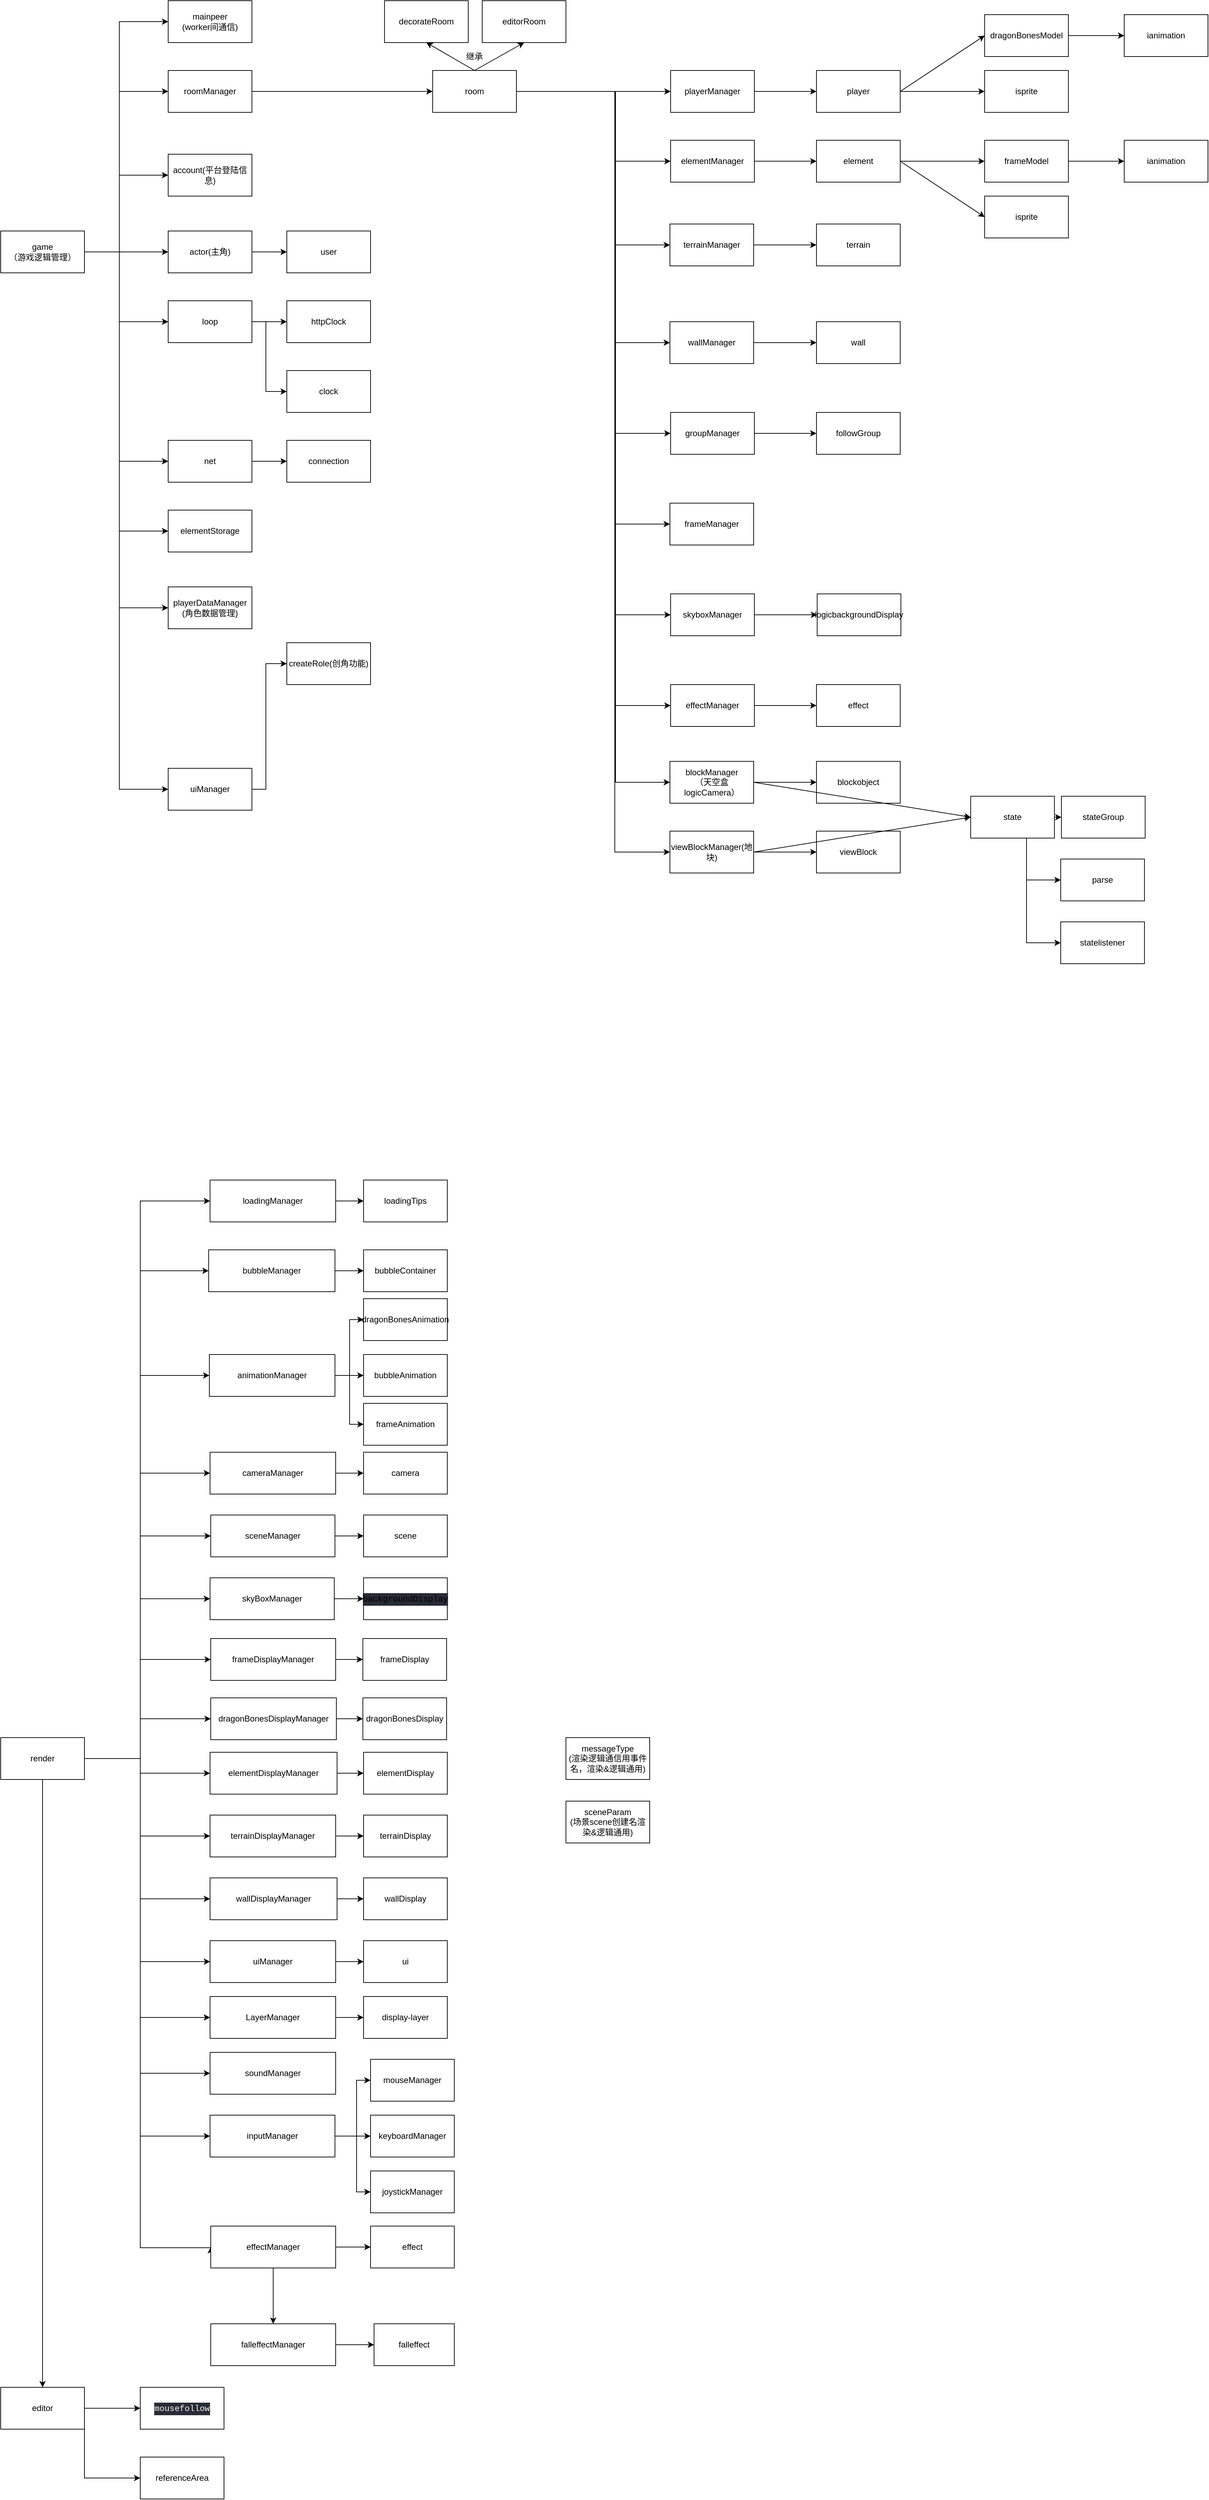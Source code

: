 <mxfile version="13.1.3">
    <diagram id="6hGFLwfOUW9BJ-s0fimq" name="Page-1">
        <mxGraphModel dx="966" dy="442" grid="1" gridSize="10" guides="1" tooltips="1" connect="1" arrows="1" fold="1" page="1" pageScale="1" pageWidth="3300" pageHeight="4681" math="0" shadow="0">
            <root>
                <mxCell id="0"/>
                <mxCell id="1" parent="0"/>
                <mxCell id="109" value="" style="edgeStyle=orthogonalEdgeStyle;rounded=0;orthogonalLoop=1;jettySize=auto;html=1;" parent="1" source="3" target="108" edge="1">
                    <mxGeometry relative="1" as="geometry">
                        <Array as="points">
                            <mxPoint x="240" y="2529"/>
                            <mxPoint x="240" y="2300"/>
                        </Array>
                    </mxGeometry>
                </mxCell>
                <mxCell id="117" value="" style="edgeStyle=orthogonalEdgeStyle;rounded=0;orthogonalLoop=1;jettySize=auto;html=1;" parent="1" source="3" target="116" edge="1">
                    <mxGeometry relative="1" as="geometry">
                        <Array as="points">
                            <mxPoint x="240" y="2529"/>
                            <mxPoint x="240" y="2210"/>
                        </Array>
                    </mxGeometry>
                </mxCell>
                <mxCell id="121" value="" style="edgeStyle=orthogonalEdgeStyle;rounded=0;orthogonalLoop=1;jettySize=auto;html=1;" parent="1" source="3" target="120" edge="1">
                    <mxGeometry relative="1" as="geometry">
                        <Array as="points">
                            <mxPoint x="240" y="2529"/>
                            <mxPoint x="240" y="2120"/>
                        </Array>
                    </mxGeometry>
                </mxCell>
                <mxCell id="125" value="" style="edgeStyle=orthogonalEdgeStyle;rounded=0;orthogonalLoop=1;jettySize=auto;html=1;" parent="1" source="3" target="124" edge="1">
                    <mxGeometry relative="1" as="geometry">
                        <Array as="points">
                            <mxPoint x="240" y="2529"/>
                            <mxPoint x="240" y="1980"/>
                        </Array>
                    </mxGeometry>
                </mxCell>
                <mxCell id="135" value="" style="edgeStyle=orthogonalEdgeStyle;rounded=0;orthogonalLoop=1;jettySize=auto;html=1;" parent="1" source="3" target="134" edge="1">
                    <mxGeometry relative="1" as="geometry">
                        <Array as="points">
                            <mxPoint x="240" y="2529"/>
                            <mxPoint x="240" y="1830"/>
                        </Array>
                    </mxGeometry>
                </mxCell>
                <mxCell id="141" value="" style="edgeStyle=orthogonalEdgeStyle;rounded=0;orthogonalLoop=1;jettySize=auto;html=1;" parent="1" source="3" target="140" edge="1">
                    <mxGeometry relative="1" as="geometry">
                        <Array as="points">
                            <mxPoint x="240" y="2529"/>
                            <mxPoint x="240" y="2550"/>
                        </Array>
                    </mxGeometry>
                </mxCell>
                <mxCell id="145" value="" style="edgeStyle=orthogonalEdgeStyle;rounded=0;orthogonalLoop=1;jettySize=auto;html=1;" parent="1" source="3" target="144" edge="1">
                    <mxGeometry relative="1" as="geometry">
                        <Array as="points">
                            <mxPoint x="240" y="2529"/>
                            <mxPoint x="240" y="2640"/>
                        </Array>
                    </mxGeometry>
                </mxCell>
                <mxCell id="149" value="" style="edgeStyle=orthogonalEdgeStyle;rounded=0;orthogonalLoop=1;jettySize=auto;html=1;entryX=0;entryY=0.5;entryDx=0;entryDy=0;" parent="1" source="3" target="77" edge="1">
                    <mxGeometry relative="1" as="geometry">
                        <mxPoint x="100" y="2419" as="targetPoint"/>
                        <Array as="points">
                            <mxPoint x="240" y="2529"/>
                            <mxPoint x="240" y="2387"/>
                        </Array>
                    </mxGeometry>
                </mxCell>
                <mxCell id="151" value="" style="edgeStyle=orthogonalEdgeStyle;rounded=0;orthogonalLoop=1;jettySize=auto;html=1;entryX=0;entryY=0.5;entryDx=0;entryDy=0;" parent="1" source="3" target="78" edge="1">
                    <mxGeometry relative="1" as="geometry">
                        <mxPoint x="100" y="2419" as="targetPoint"/>
                        <Array as="points">
                            <mxPoint x="240" y="2529"/>
                            <mxPoint x="240" y="2472"/>
                        </Array>
                    </mxGeometry>
                </mxCell>
                <mxCell id="153" value="" style="edgeStyle=orthogonalEdgeStyle;rounded=0;orthogonalLoop=1;jettySize=auto;html=1;entryX=0;entryY=0.5;entryDx=0;entryDy=0;" parent="1" source="3" target="79" edge="1">
                    <mxGeometry relative="1" as="geometry">
                        <mxPoint x="100" y="2639" as="targetPoint"/>
                        <Array as="points">
                            <mxPoint x="240" y="2529"/>
                            <mxPoint x="240" y="2820"/>
                        </Array>
                    </mxGeometry>
                </mxCell>
                <mxCell id="155" value="" style="edgeStyle=orthogonalEdgeStyle;rounded=0;orthogonalLoop=1;jettySize=auto;html=1;entryX=0;entryY=0.5;entryDx=0;entryDy=0;" parent="1" source="3" target="80" edge="1">
                    <mxGeometry relative="1" as="geometry">
                        <mxPoint x="100" y="2639" as="targetPoint"/>
                        <Array as="points">
                            <mxPoint x="240" y="2529"/>
                            <mxPoint x="240" y="2900"/>
                        </Array>
                    </mxGeometry>
                </mxCell>
                <mxCell id="157" value="" style="edgeStyle=orthogonalEdgeStyle;rounded=0;orthogonalLoop=1;jettySize=auto;html=1;entryX=0;entryY=0.5;entryDx=0;entryDy=0;" parent="1" source="3" target="104" edge="1">
                    <mxGeometry relative="1" as="geometry">
                        <mxPoint x="100" y="2639" as="targetPoint"/>
                        <Array as="points">
                            <mxPoint x="240" y="2529"/>
                            <mxPoint x="240" y="2980"/>
                        </Array>
                    </mxGeometry>
                </mxCell>
                <mxCell id="159" value="" style="edgeStyle=orthogonalEdgeStyle;rounded=0;orthogonalLoop=1;jettySize=auto;html=1;entryX=0;entryY=0.5;entryDx=0;entryDy=0;" parent="1" source="3" target="94" edge="1">
                    <mxGeometry relative="1" as="geometry">
                        <mxPoint x="290" y="3100" as="targetPoint"/>
                        <Array as="points">
                            <mxPoint x="240" y="2529"/>
                            <mxPoint x="240" y="3070"/>
                        </Array>
                    </mxGeometry>
                </mxCell>
                <mxCell id="161" value="" style="edgeStyle=orthogonalEdgeStyle;rounded=0;orthogonalLoop=1;jettySize=auto;html=1;entryX=0;entryY=0.5;entryDx=0;entryDy=0;" parent="1" source="3" target="102" edge="1">
                    <mxGeometry relative="1" as="geometry">
                        <mxPoint x="140" y="3040" as="targetPoint"/>
                        <Array as="points">
                            <mxPoint x="240" y="2529"/>
                            <mxPoint x="240" y="3230"/>
                        </Array>
                    </mxGeometry>
                </mxCell>
                <mxCell id="171" value="" style="edgeStyle=orthogonalEdgeStyle;rounded=0;orthogonalLoop=1;jettySize=auto;html=1;entryX=0;entryY=0.5;entryDx=0;entryDy=0;" parent="1" source="3" target="168" edge="1">
                    <mxGeometry relative="1" as="geometry">
                        <mxPoint x="100" y="2639" as="targetPoint"/>
                        <Array as="points">
                            <mxPoint x="240" y="2529"/>
                            <mxPoint x="240" y="2730"/>
                        </Array>
                    </mxGeometry>
                </mxCell>
                <mxCell id="173" value="" style="edgeStyle=orthogonalEdgeStyle;rounded=0;orthogonalLoop=1;jettySize=auto;html=1;" parent="1" source="3" target="172" edge="1">
                    <mxGeometry relative="1" as="geometry">
                        <Array as="points">
                            <mxPoint x="240" y="2529"/>
                            <mxPoint x="240" y="1730"/>
                        </Array>
                    </mxGeometry>
                </mxCell>
                <mxCell id="181" value="" style="edgeStyle=orthogonalEdgeStyle;rounded=0;orthogonalLoop=1;jettySize=auto;html=1;" parent="1" source="3" target="180" edge="1">
                    <mxGeometry relative="1" as="geometry"/>
                </mxCell>
                <mxCell id="3" value="render" style="rounded=0;whiteSpace=wrap;html=1;" parent="1" vertex="1">
                    <mxGeometry x="40" y="2499" width="120" height="60" as="geometry"/>
                </mxCell>
                <mxCell id="183" value="" style="edgeStyle=orthogonalEdgeStyle;rounded=0;orthogonalLoop=1;jettySize=auto;html=1;" parent="1" source="180" target="182" edge="1">
                    <mxGeometry relative="1" as="geometry"/>
                </mxCell>
                <mxCell id="185" value="" style="edgeStyle=orthogonalEdgeStyle;rounded=0;orthogonalLoop=1;jettySize=auto;html=1;" parent="1" source="180" target="184" edge="1">
                    <mxGeometry relative="1" as="geometry">
                        <Array as="points">
                            <mxPoint x="160" y="3560"/>
                        </Array>
                    </mxGeometry>
                </mxCell>
                <mxCell id="180" value="editor" style="rounded=0;whiteSpace=wrap;html=1;" parent="1" vertex="1">
                    <mxGeometry x="40" y="3430" width="120" height="60" as="geometry"/>
                </mxCell>
                <mxCell id="184" value="referenceArea" style="rounded=0;whiteSpace=wrap;html=1;" parent="1" vertex="1">
                    <mxGeometry x="240" y="3530" width="120" height="60" as="geometry"/>
                </mxCell>
                <mxCell id="182" value="&lt;div style=&quot;color: rgb(246 , 246 , 244) ; background-color: rgb(40 , 42 , 54) ; font-family: &amp;#34;menlo&amp;#34; , &amp;#34;monaco&amp;#34; , &amp;#34;courier new&amp;#34; , monospace ; line-height: 18px&quot;&gt;mousefollow&lt;/div&gt;" style="rounded=0;whiteSpace=wrap;html=1;" parent="1" vertex="1">
                    <mxGeometry x="240" y="3430" width="120" height="60" as="geometry"/>
                </mxCell>
                <mxCell id="175" value="" style="edgeStyle=orthogonalEdgeStyle;rounded=0;orthogonalLoop=1;jettySize=auto;html=1;" parent="1" source="172" target="174" edge="1">
                    <mxGeometry relative="1" as="geometry"/>
                </mxCell>
                <mxCell id="172" value="loadingManager" style="rounded=0;whiteSpace=wrap;html=1;" parent="1" vertex="1">
                    <mxGeometry x="340" y="1700" width="180" height="60" as="geometry"/>
                </mxCell>
                <mxCell id="174" value="loadingTips" style="rounded=0;whiteSpace=wrap;html=1;" parent="1" vertex="1">
                    <mxGeometry x="560" y="1700" width="120" height="60" as="geometry"/>
                </mxCell>
                <mxCell id="147" value="" style="edgeStyle=orthogonalEdgeStyle;rounded=0;orthogonalLoop=1;jettySize=auto;html=1;" parent="1" source="144" target="146" edge="1">
                    <mxGeometry relative="1" as="geometry"/>
                </mxCell>
                <mxCell id="144" value="terrainDisplayManager" style="rounded=0;whiteSpace=wrap;html=1;" parent="1" vertex="1">
                    <mxGeometry x="340" y="2610" width="180" height="60" as="geometry"/>
                </mxCell>
                <mxCell id="146" value="terrainDisplay" style="rounded=0;whiteSpace=wrap;html=1;" parent="1" vertex="1">
                    <mxGeometry x="560" y="2610" width="120" height="60" as="geometry"/>
                </mxCell>
                <mxCell id="143" value="" style="edgeStyle=orthogonalEdgeStyle;rounded=0;orthogonalLoop=1;jettySize=auto;html=1;" parent="1" source="140" target="142" edge="1">
                    <mxGeometry relative="1" as="geometry"/>
                </mxCell>
                <mxCell id="140" value="elementDisplayManager" style="rounded=0;whiteSpace=wrap;html=1;" parent="1" vertex="1">
                    <mxGeometry x="340" y="2520" width="182" height="60" as="geometry"/>
                </mxCell>
                <mxCell id="142" value="elementDisplay" style="rounded=0;whiteSpace=wrap;html=1;" parent="1" vertex="1">
                    <mxGeometry x="560" y="2520" width="120" height="60" as="geometry"/>
                </mxCell>
                <mxCell id="137" value="" style="edgeStyle=orthogonalEdgeStyle;rounded=0;orthogonalLoop=1;jettySize=auto;html=1;" parent="1" source="134" target="136" edge="1">
                    <mxGeometry relative="1" as="geometry"/>
                </mxCell>
                <mxCell id="134" value="bubbleManager" style="rounded=0;whiteSpace=wrap;html=1;" parent="1" vertex="1">
                    <mxGeometry x="338" y="1800" width="181" height="60" as="geometry"/>
                </mxCell>
                <mxCell id="136" value="bubbleContainer" style="rounded=0;whiteSpace=wrap;html=1;" parent="1" vertex="1">
                    <mxGeometry x="560" y="1800" width="120" height="60" as="geometry"/>
                </mxCell>
                <mxCell id="127" value="" style="edgeStyle=orthogonalEdgeStyle;rounded=0;orthogonalLoop=1;jettySize=auto;html=1;" parent="1" source="124" target="126" edge="1">
                    <mxGeometry relative="1" as="geometry">
                        <Array as="points">
                            <mxPoint x="540" y="1980"/>
                            <mxPoint x="540" y="1900"/>
                        </Array>
                    </mxGeometry>
                </mxCell>
                <mxCell id="131" value="" style="edgeStyle=orthogonalEdgeStyle;rounded=0;orthogonalLoop=1;jettySize=auto;html=1;" parent="1" source="124" target="130" edge="1">
                    <mxGeometry relative="1" as="geometry"/>
                </mxCell>
                <mxCell id="133" value="" style="edgeStyle=orthogonalEdgeStyle;rounded=0;orthogonalLoop=1;jettySize=auto;html=1;" parent="1" source="124" target="132" edge="1">
                    <mxGeometry relative="1" as="geometry">
                        <Array as="points">
                            <mxPoint x="540" y="1980"/>
                            <mxPoint x="540" y="2050"/>
                        </Array>
                    </mxGeometry>
                </mxCell>
                <mxCell id="124" value="animationManager" style="rounded=0;whiteSpace=wrap;html=1;" parent="1" vertex="1">
                    <mxGeometry x="339" y="1950" width="180" height="60" as="geometry"/>
                </mxCell>
                <mxCell id="132" value="frameAnimation" style="rounded=0;whiteSpace=wrap;html=1;" parent="1" vertex="1">
                    <mxGeometry x="560" y="2020" width="120" height="60" as="geometry"/>
                </mxCell>
                <mxCell id="130" value="bubbleAnimation" style="rounded=0;whiteSpace=wrap;html=1;" parent="1" vertex="1">
                    <mxGeometry x="560" y="1950" width="120" height="60" as="geometry"/>
                </mxCell>
                <mxCell id="126" value="dragonBonesAnimation" style="rounded=0;whiteSpace=wrap;html=1;" parent="1" vertex="1">
                    <mxGeometry x="560" y="1870" width="120" height="60" as="geometry"/>
                </mxCell>
                <mxCell id="123" value="" style="edgeStyle=orthogonalEdgeStyle;rounded=0;orthogonalLoop=1;jettySize=auto;html=1;" parent="1" source="120" target="122" edge="1">
                    <mxGeometry relative="1" as="geometry"/>
                </mxCell>
                <mxCell id="120" value="cameraManager" style="rounded=0;whiteSpace=wrap;html=1;" parent="1" vertex="1">
                    <mxGeometry x="340" y="2090" width="180" height="60" as="geometry"/>
                </mxCell>
                <mxCell id="122" value="camera" style="rounded=0;whiteSpace=wrap;html=1;" parent="1" vertex="1">
                    <mxGeometry x="560" y="2090" width="120" height="60" as="geometry"/>
                </mxCell>
                <mxCell id="119" value="" style="edgeStyle=orthogonalEdgeStyle;rounded=0;orthogonalLoop=1;jettySize=auto;html=1;" parent="1" source="116" target="118" edge="1">
                    <mxGeometry relative="1" as="geometry"/>
                </mxCell>
                <mxCell id="116" value="sceneManager" style="rounded=0;whiteSpace=wrap;html=1;" parent="1" vertex="1">
                    <mxGeometry x="341" y="2180" width="178" height="60" as="geometry"/>
                </mxCell>
                <mxCell id="118" value="scene" style="rounded=0;whiteSpace=wrap;html=1;" parent="1" vertex="1">
                    <mxGeometry x="560" y="2180" width="120" height="60" as="geometry"/>
                </mxCell>
                <mxCell id="111" value="" style="edgeStyle=orthogonalEdgeStyle;rounded=0;orthogonalLoop=1;jettySize=auto;html=1;" parent="1" source="108" target="110" edge="1">
                    <mxGeometry relative="1" as="geometry"/>
                </mxCell>
                <mxCell id="108" value="skyBoxManager" style="rounded=0;whiteSpace=wrap;html=1;" parent="1" vertex="1">
                    <mxGeometry x="340" y="2270" width="178" height="60" as="geometry"/>
                </mxCell>
                <mxCell id="110" value="&lt;div style=&quot;background-color: rgb(40 , 42 , 54) ; font-family: &amp;#34;menlo&amp;#34; , &amp;#34;monaco&amp;#34; , &amp;#34;courier new&amp;#34; , monospace ; line-height: 18px&quot;&gt;backgroundDisplay&lt;/div&gt;" style="rounded=0;whiteSpace=wrap;html=1;" parent="1" vertex="1">
                    <mxGeometry x="560" y="2270" width="120" height="60" as="geometry"/>
                </mxCell>
                <mxCell id="104" value="soundManager" style="rounded=0;whiteSpace=wrap;html=1;" parent="1" vertex="1">
                    <mxGeometry x="340" y="2950" width="180" height="60" as="geometry"/>
                </mxCell>
                <mxCell id="107" value="" style="edgeStyle=orthogonalEdgeStyle;rounded=0;orthogonalLoop=1;jettySize=auto;html=1;" parent="1" source="102" target="106" edge="1">
                    <mxGeometry relative="1" as="geometry"/>
                </mxCell>
                <mxCell id="177" value="" style="edgeStyle=orthogonalEdgeStyle;rounded=0;orthogonalLoop=1;jettySize=auto;html=1;" parent="1" source="102" target="176" edge="1">
                    <mxGeometry relative="1" as="geometry"/>
                </mxCell>
                <mxCell id="102" value="effectManager" style="rounded=0;whiteSpace=wrap;html=1;" parent="1" vertex="1">
                    <mxGeometry x="341" y="3199" width="179" height="60" as="geometry"/>
                </mxCell>
                <mxCell id="179" value="" style="edgeStyle=orthogonalEdgeStyle;rounded=0;orthogonalLoop=1;jettySize=auto;html=1;" parent="1" source="176" target="178" edge="1">
                    <mxGeometry relative="1" as="geometry"/>
                </mxCell>
                <mxCell id="176" value="falleffectManager" style="rounded=0;whiteSpace=wrap;html=1;" parent="1" vertex="1">
                    <mxGeometry x="341" y="3339" width="179" height="60" as="geometry"/>
                </mxCell>
                <mxCell id="178" value="falleffect" style="rounded=0;whiteSpace=wrap;html=1;" parent="1" vertex="1">
                    <mxGeometry x="575" y="3339" width="115" height="60" as="geometry"/>
                </mxCell>
                <mxCell id="106" value="effect" style="rounded=0;whiteSpace=wrap;html=1;" parent="1" vertex="1">
                    <mxGeometry x="570" y="3199" width="120" height="60" as="geometry"/>
                </mxCell>
                <mxCell id="97" value="" style="edgeStyle=orthogonalEdgeStyle;rounded=0;orthogonalLoop=1;jettySize=auto;html=1;" parent="1" source="94" target="96" edge="1">
                    <mxGeometry relative="1" as="geometry"/>
                </mxCell>
                <mxCell id="99" value="" style="edgeStyle=orthogonalEdgeStyle;rounded=0;orthogonalLoop=1;jettySize=auto;html=1;" parent="1" source="94" target="98" edge="1">
                    <mxGeometry relative="1" as="geometry">
                        <Array as="points">
                            <mxPoint x="550" y="3070"/>
                            <mxPoint x="550" y="3150"/>
                        </Array>
                    </mxGeometry>
                </mxCell>
                <mxCell id="101" value="" style="edgeStyle=orthogonalEdgeStyle;rounded=0;orthogonalLoop=1;jettySize=auto;html=1;" parent="1" source="94" target="100" edge="1">
                    <mxGeometry relative="1" as="geometry">
                        <Array as="points">
                            <mxPoint x="550" y="3070"/>
                            <mxPoint x="550" y="2990"/>
                        </Array>
                    </mxGeometry>
                </mxCell>
                <mxCell id="94" value="inputManager" style="rounded=0;whiteSpace=wrap;html=1;" parent="1" vertex="1">
                    <mxGeometry x="340" y="3040" width="179" height="60" as="geometry"/>
                </mxCell>
                <mxCell id="100" value="mouseManager" style="rounded=0;whiteSpace=wrap;html=1;" parent="1" vertex="1">
                    <mxGeometry x="570" y="2960" width="120" height="60" as="geometry"/>
                </mxCell>
                <mxCell id="98" value="joystickManager" style="rounded=0;whiteSpace=wrap;html=1;" parent="1" vertex="1">
                    <mxGeometry x="570" y="3120" width="120" height="60" as="geometry"/>
                </mxCell>
                <mxCell id="96" value="keyboardManager" style="rounded=0;whiteSpace=wrap;html=1;" parent="1" vertex="1">
                    <mxGeometry x="570" y="3040" width="120" height="60" as="geometry"/>
                </mxCell>
                <mxCell id="112" value="" style="edgeStyle=orthogonalEdgeStyle;rounded=0;orthogonalLoop=1;jettySize=auto;html=1;" parent="1" source="77" target="81" edge="1">
                    <mxGeometry relative="1" as="geometry"/>
                </mxCell>
                <mxCell id="77" value="&lt;span&gt;frameDisplayManager&lt;/span&gt;" style="rounded=0;whiteSpace=wrap;html=1;" parent="1" vertex="1">
                    <mxGeometry x="341" y="2357" width="179" height="60" as="geometry"/>
                </mxCell>
                <mxCell id="113" value="" style="edgeStyle=orthogonalEdgeStyle;rounded=0;orthogonalLoop=1;jettySize=auto;html=1;" parent="1" source="78" target="82" edge="1">
                    <mxGeometry relative="1" as="geometry"/>
                </mxCell>
                <mxCell id="78" value="&lt;span&gt;dragonBonesDisplayManager&lt;/span&gt;" style="rounded=0;whiteSpace=wrap;html=1;" parent="1" vertex="1">
                    <mxGeometry x="341" y="2442" width="180" height="60" as="geometry"/>
                </mxCell>
                <mxCell id="114" value="" style="edgeStyle=orthogonalEdgeStyle;rounded=0;orthogonalLoop=1;jettySize=auto;html=1;" parent="1" source="79" target="84" edge="1">
                    <mxGeometry relative="1" as="geometry"/>
                </mxCell>
                <mxCell id="79" value="uiManager" style="rounded=0;whiteSpace=wrap;html=1;" parent="1" vertex="1">
                    <mxGeometry x="340" y="2790" width="180" height="60" as="geometry"/>
                </mxCell>
                <mxCell id="115" value="" style="edgeStyle=orthogonalEdgeStyle;rounded=0;orthogonalLoop=1;jettySize=auto;html=1;" parent="1" source="80" target="86" edge="1">
                    <mxGeometry relative="1" as="geometry"/>
                </mxCell>
                <mxCell id="80" value="&lt;span&gt;LayerManager&lt;/span&gt;" style="rounded=0;whiteSpace=wrap;html=1;" parent="1" vertex="1">
                    <mxGeometry x="340" y="2870" width="180" height="60" as="geometry"/>
                </mxCell>
                <mxCell id="81" value="frameDisplay" style="rounded=0;whiteSpace=wrap;html=1;" parent="1" vertex="1">
                    <mxGeometry x="559" y="2357" width="120" height="60" as="geometry"/>
                </mxCell>
                <mxCell id="82" value="dragonBonesDisplay" style="rounded=0;whiteSpace=wrap;html=1;" parent="1" vertex="1">
                    <mxGeometry x="559" y="2442" width="120" height="60" as="geometry"/>
                </mxCell>
                <mxCell id="84" value="ui" style="rounded=0;whiteSpace=wrap;html=1;" parent="1" vertex="1">
                    <mxGeometry x="560" y="2790" width="120" height="60" as="geometry"/>
                </mxCell>
                <mxCell id="86" value="display-layer" style="rounded=0;whiteSpace=wrap;html=1;" parent="1" vertex="1">
                    <mxGeometry x="560" y="2870" width="120" height="60" as="geometry"/>
                </mxCell>
                <mxCell id="91" value="" style="edgeStyle=orthogonalEdgeStyle;rounded=0;orthogonalLoop=1;jettySize=auto;html=1;" parent="1" source="89" target="90" edge="1">
                    <mxGeometry relative="1" as="geometry">
                        <Array as="points">
                            <mxPoint x="210" y="370"/>
                            <mxPoint x="210" y="40"/>
                        </Array>
                    </mxGeometry>
                </mxCell>
                <mxCell id="322" value="" style="edgeStyle=orthogonalEdgeStyle;rounded=0;orthogonalLoop=1;jettySize=auto;html=1;entryX=0;entryY=0.5;entryDx=0;entryDy=0;" edge="1" parent="1" source="89" target="220">
                    <mxGeometry relative="1" as="geometry">
                        <mxPoint x="240" y="370" as="targetPoint"/>
                        <Array as="points">
                            <mxPoint x="210" y="370"/>
                            <mxPoint x="210" y="260"/>
                        </Array>
                    </mxGeometry>
                </mxCell>
                <mxCell id="324" value="" style="edgeStyle=orthogonalEdgeStyle;rounded=0;orthogonalLoop=1;jettySize=auto;html=1;entryX=0;entryY=0.5;entryDx=0;entryDy=0;" edge="1" parent="1" source="89" target="224">
                    <mxGeometry relative="1" as="geometry">
                        <mxPoint x="240" y="370" as="targetPoint"/>
                    </mxGeometry>
                </mxCell>
                <mxCell id="326" value="" style="edgeStyle=orthogonalEdgeStyle;rounded=0;orthogonalLoop=1;jettySize=auto;html=1;entryX=0;entryY=0.5;entryDx=0;entryDy=0;" edge="1" parent="1" source="89" target="232">
                    <mxGeometry relative="1" as="geometry">
                        <mxPoint x="100" y="480" as="targetPoint"/>
                        <Array as="points">
                            <mxPoint x="210" y="370"/>
                            <mxPoint x="210" y="470"/>
                        </Array>
                    </mxGeometry>
                </mxCell>
                <mxCell id="330" value="" style="edgeStyle=orthogonalEdgeStyle;rounded=0;orthogonalLoop=1;jettySize=auto;html=1;entryX=0;entryY=0.5;entryDx=0;entryDy=0;" edge="1" parent="1" source="89" target="234">
                    <mxGeometry relative="1" as="geometry">
                        <mxPoint x="100" y="480" as="targetPoint"/>
                        <Array as="points">
                            <mxPoint x="210" y="370"/>
                            <mxPoint x="210" y="670"/>
                        </Array>
                    </mxGeometry>
                </mxCell>
                <mxCell id="332" value="" style="edgeStyle=orthogonalEdgeStyle;rounded=0;orthogonalLoop=1;jettySize=auto;html=1;entryX=0;entryY=0.5;entryDx=0;entryDy=0;" edge="1" parent="1" source="89" target="285">
                    <mxGeometry relative="1" as="geometry">
                        <mxPoint x="100" y="480" as="targetPoint"/>
                        <Array as="points">
                            <mxPoint x="210" y="370"/>
                            <mxPoint x="210" y="770"/>
                        </Array>
                    </mxGeometry>
                </mxCell>
                <mxCell id="334" value="" style="edgeStyle=orthogonalEdgeStyle;rounded=0;orthogonalLoop=1;jettySize=auto;html=1;entryX=0;entryY=0.5;entryDx=0;entryDy=0;" edge="1" parent="1" source="89" target="317">
                    <mxGeometry relative="1" as="geometry">
                        <mxPoint x="130" y="760" as="targetPoint"/>
                        <Array as="points">
                            <mxPoint x="210" y="370"/>
                            <mxPoint x="210" y="880"/>
                        </Array>
                    </mxGeometry>
                </mxCell>
                <mxCell id="336" value="" style="edgeStyle=orthogonalEdgeStyle;rounded=0;orthogonalLoop=1;jettySize=auto;html=1;entryX=0;entryY=0.5;entryDx=0;entryDy=0;" edge="1" parent="1" source="89" target="313">
                    <mxGeometry relative="1" as="geometry">
                        <mxPoint x="130" y="750" as="targetPoint"/>
                        <Array as="points">
                            <mxPoint x="210" y="370"/>
                            <mxPoint x="210" y="1140"/>
                        </Array>
                    </mxGeometry>
                </mxCell>
                <mxCell id="338" value="" style="edgeStyle=orthogonalEdgeStyle;rounded=0;orthogonalLoop=1;jettySize=auto;html=1;entryX=0;entryY=0.5;entryDx=0;entryDy=0;" edge="1" parent="1" source="89" target="92">
                    <mxGeometry relative="1" as="geometry">
                        <mxPoint x="100" y="480" as="targetPoint"/>
                        <Array as="points">
                            <mxPoint x="210" y="370"/>
                            <mxPoint x="210" y="140"/>
                        </Array>
                    </mxGeometry>
                </mxCell>
                <mxCell id="89" value="game&lt;br&gt;（游戏逻辑管理）" style="rounded=0;whiteSpace=wrap;html=1;" parent="1" vertex="1">
                    <mxGeometry x="40" y="340" width="120" height="60" as="geometry"/>
                </mxCell>
                <mxCell id="90" value="mainpeer&lt;br&gt;(worker间通信)" style="rounded=0;whiteSpace=wrap;html=1;" parent="1" vertex="1">
                    <mxGeometry x="280" y="10" width="120" height="60" as="geometry"/>
                </mxCell>
                <mxCell id="317" value="playerDataManager&lt;br&gt;(角色数据管理)" style="rounded=0;whiteSpace=wrap;html=1;" parent="1" vertex="1">
                    <mxGeometry x="280" y="850" width="120" height="60" as="geometry"/>
                </mxCell>
                <mxCell id="316" value="" style="edgeStyle=orthogonalEdgeStyle;rounded=0;orthogonalLoop=1;jettySize=auto;html=1;" parent="1" source="313" target="315" edge="1">
                    <mxGeometry relative="1" as="geometry">
                        <Array as="points">
                            <mxPoint x="420" y="1140"/>
                            <mxPoint x="420" y="960"/>
                        </Array>
                    </mxGeometry>
                </mxCell>
                <mxCell id="313" value="uiManager&lt;br&gt;" style="rounded=0;whiteSpace=wrap;html=1;" parent="1" vertex="1">
                    <mxGeometry x="280" y="1110" width="120" height="60" as="geometry"/>
                </mxCell>
                <mxCell id="285" value="elementStorage" style="rounded=0;whiteSpace=wrap;html=1;" parent="1" vertex="1">
                    <mxGeometry x="280" y="740" width="120" height="60" as="geometry"/>
                </mxCell>
                <mxCell id="237" value="" style="edgeStyle=orthogonalEdgeStyle;rounded=0;orthogonalLoop=1;jettySize=auto;html=1;" parent="1" source="234" target="236" edge="1">
                    <mxGeometry relative="1" as="geometry"/>
                </mxCell>
                <mxCell id="234" value="net" style="rounded=0;whiteSpace=wrap;html=1;" parent="1" vertex="1">
                    <mxGeometry x="280" y="640" width="120" height="60" as="geometry"/>
                </mxCell>
                <mxCell id="236" value="connection" style="rounded=0;whiteSpace=wrap;html=1;" parent="1" vertex="1">
                    <mxGeometry x="450" y="640" width="120" height="60" as="geometry"/>
                </mxCell>
                <mxCell id="340" value="" style="edgeStyle=orthogonalEdgeStyle;rounded=0;orthogonalLoop=1;jettySize=auto;html=1;" edge="1" parent="1" source="232" target="339">
                    <mxGeometry relative="1" as="geometry"/>
                </mxCell>
                <mxCell id="342" value="" style="edgeStyle=orthogonalEdgeStyle;rounded=0;orthogonalLoop=1;jettySize=auto;html=1;entryX=0;entryY=0.5;entryDx=0;entryDy=0;" edge="1" parent="1" source="232" target="228">
                    <mxGeometry relative="1" as="geometry">
                        <mxPoint x="340" y="580" as="targetPoint"/>
                        <Array as="points">
                            <mxPoint x="420" y="470"/>
                            <mxPoint x="420" y="570"/>
                        </Array>
                    </mxGeometry>
                </mxCell>
                <mxCell id="232" value="loop" style="rounded=0;whiteSpace=wrap;html=1;" parent="1" vertex="1">
                    <mxGeometry x="280" y="440" width="120" height="60" as="geometry"/>
                </mxCell>
                <mxCell id="339" value="httpClock" style="rounded=0;whiteSpace=wrap;html=1;" vertex="1" parent="1">
                    <mxGeometry x="450" y="440" width="120" height="60" as="geometry"/>
                </mxCell>
                <mxCell id="228" value="clock" style="rounded=0;whiteSpace=wrap;html=1;" parent="1" vertex="1">
                    <mxGeometry x="450" y="540" width="120" height="60" as="geometry"/>
                </mxCell>
                <mxCell id="227" value="" style="edgeStyle=orthogonalEdgeStyle;rounded=0;orthogonalLoop=1;jettySize=auto;html=1;" parent="1" source="224" target="226" edge="1">
                    <mxGeometry relative="1" as="geometry"/>
                </mxCell>
                <mxCell id="224" value="actor(主角)" style="rounded=0;whiteSpace=wrap;html=1;" parent="1" vertex="1">
                    <mxGeometry x="280" y="340" width="120" height="60" as="geometry"/>
                </mxCell>
                <mxCell id="226" value="user" style="rounded=0;whiteSpace=wrap;html=1;" parent="1" vertex="1">
                    <mxGeometry x="450" y="340" width="120" height="60" as="geometry"/>
                </mxCell>
                <mxCell id="220" value="account(平台登陆信息)" style="rounded=0;whiteSpace=wrap;html=1;" parent="1" vertex="1">
                    <mxGeometry x="280" y="230" width="120" height="60" as="geometry"/>
                </mxCell>
                <mxCell id="276" value="" style="edgeStyle=orthogonalEdgeStyle;rounded=0;orthogonalLoop=1;jettySize=auto;html=1;" parent="1" source="248" target="275" edge="1">
                    <mxGeometry relative="1" as="geometry"/>
                </mxCell>
                <mxCell id="248" value="effectManager" style="rounded=0;whiteSpace=wrap;html=1;" parent="1" vertex="1">
                    <mxGeometry x="1000" y="990" width="120" height="60" as="geometry"/>
                </mxCell>
                <mxCell id="275" value="effect" style="rounded=0;whiteSpace=wrap;html=1;" parent="1" vertex="1">
                    <mxGeometry x="1209" y="990" width="120" height="60" as="geometry"/>
                </mxCell>
                <mxCell id="274" value="" style="edgeStyle=orthogonalEdgeStyle;rounded=0;orthogonalLoop=1;jettySize=auto;html=1;" parent="1" source="246" target="273" edge="1">
                    <mxGeometry relative="1" as="geometry"/>
                </mxCell>
                <mxCell id="246" value="skyboxManager" style="rounded=0;whiteSpace=wrap;html=1;" parent="1" vertex="1">
                    <mxGeometry x="1000" y="860" width="120" height="60" as="geometry"/>
                </mxCell>
                <mxCell id="273" value="logicbackgroundDisplay" style="rounded=0;whiteSpace=wrap;html=1;" parent="1" vertex="1">
                    <mxGeometry x="1210" y="860" width="120" height="60" as="geometry"/>
                </mxCell>
                <mxCell id="244" value="frameManager" style="rounded=0;whiteSpace=wrap;html=1;" parent="1" vertex="1">
                    <mxGeometry x="999" y="730" width="120" height="60" as="geometry"/>
                </mxCell>
                <mxCell id="278" value="" style="edgeStyle=orthogonalEdgeStyle;rounded=0;orthogonalLoop=1;jettySize=auto;html=1;" parent="1" source="242" target="277" edge="1">
                    <mxGeometry relative="1" as="geometry"/>
                </mxCell>
                <mxCell id="242" value="groupManager" style="rounded=0;whiteSpace=wrap;html=1;" parent="1" vertex="1">
                    <mxGeometry x="1000" y="600" width="120" height="60" as="geometry"/>
                </mxCell>
                <mxCell id="277" value="followGroup" style="rounded=0;whiteSpace=wrap;html=1;" parent="1" vertex="1">
                    <mxGeometry x="1209" y="600" width="120" height="60" as="geometry"/>
                </mxCell>
                <mxCell id="253" value="" style="edgeStyle=orthogonalEdgeStyle;rounded=0;orthogonalLoop=1;jettySize=auto;html=1;" parent="1" source="240" target="252" edge="1">
                    <mxGeometry relative="1" as="geometry"/>
                </mxCell>
                <mxCell id="240" value="wallManager" style="rounded=0;whiteSpace=wrap;html=1;" parent="1" vertex="1">
                    <mxGeometry x="999" y="470" width="120" height="60" as="geometry"/>
                </mxCell>
                <mxCell id="252" value="wall" style="rounded=0;whiteSpace=wrap;html=1;" parent="1" vertex="1">
                    <mxGeometry x="1209" y="470" width="120" height="60" as="geometry"/>
                </mxCell>
                <mxCell id="251" value="" style="edgeStyle=orthogonalEdgeStyle;rounded=0;orthogonalLoop=1;jettySize=auto;html=1;" parent="1" source="238" target="250" edge="1">
                    <mxGeometry relative="1" as="geometry"/>
                </mxCell>
                <mxCell id="238" value="terrainManager" style="rounded=0;whiteSpace=wrap;html=1;" parent="1" vertex="1">
                    <mxGeometry x="999" y="330" width="120" height="60" as="geometry"/>
                </mxCell>
                <mxCell id="250" value="terrain" style="rounded=0;whiteSpace=wrap;html=1;" parent="1" vertex="1">
                    <mxGeometry x="1209" y="330" width="120" height="60" as="geometry"/>
                </mxCell>
                <mxCell id="219" value="" style="edgeStyle=orthogonalEdgeStyle;rounded=0;orthogonalLoop=1;jettySize=auto;html=1;" parent="1" source="216" target="218" edge="1">
                    <mxGeometry relative="1" as="geometry"/>
                </mxCell>
                <mxCell id="216" value="blockManager&lt;br&gt;（天空盒logicCamera）" style="rounded=0;whiteSpace=wrap;html=1;" parent="1" vertex="1">
                    <mxGeometry x="999" y="1100" width="120" height="60" as="geometry"/>
                </mxCell>
                <mxCell id="290" value="" style="edgeStyle=orthogonalEdgeStyle;rounded=0;orthogonalLoop=1;jettySize=auto;html=1;" parent="1" source="287" target="289" edge="1">
                    <mxGeometry relative="1" as="geometry"/>
                </mxCell>
                <mxCell id="287" value="viewBlockManager(地块)" style="rounded=0;whiteSpace=wrap;html=1;" parent="1" vertex="1">
                    <mxGeometry x="999" y="1200" width="120" height="60" as="geometry"/>
                </mxCell>
                <mxCell id="289" value="viewBlock" style="rounded=0;whiteSpace=wrap;html=1;" parent="1" vertex="1">
                    <mxGeometry x="1209" y="1200" width="120" height="60" as="geometry"/>
                </mxCell>
                <mxCell id="218" value="blockobject" style="rounded=0;whiteSpace=wrap;html=1;" parent="1" vertex="1">
                    <mxGeometry x="1209" y="1100" width="120" height="60" as="geometry"/>
                </mxCell>
                <mxCell id="198" value="" style="edgeStyle=orthogonalEdgeStyle;rounded=0;orthogonalLoop=1;jettySize=auto;html=1;" parent="1" source="195" target="197" edge="1">
                    <mxGeometry relative="1" as="geometry"/>
                </mxCell>
                <mxCell id="195" value="playerManager" style="rounded=0;whiteSpace=wrap;html=1;" parent="1" vertex="1">
                    <mxGeometry x="1000" y="110" width="120" height="60" as="geometry"/>
                </mxCell>
                <mxCell id="204" value="" style="edgeStyle=orthogonalEdgeStyle;rounded=0;orthogonalLoop=1;jettySize=auto;html=1;" parent="1" source="199" target="203" edge="1">
                    <mxGeometry relative="1" as="geometry"/>
                </mxCell>
                <mxCell id="199" value="elementManager" style="rounded=0;whiteSpace=wrap;html=1;" parent="1" vertex="1">
                    <mxGeometry x="1000" y="210" width="120" height="60" as="geometry"/>
                </mxCell>
                <mxCell id="208" value="" style="edgeStyle=orthogonalEdgeStyle;rounded=0;orthogonalLoop=1;jettySize=auto;html=1;" parent="1" source="203" target="207" edge="1">
                    <mxGeometry relative="1" as="geometry"/>
                </mxCell>
                <mxCell id="203" value="element" style="rounded=0;whiteSpace=wrap;html=1;" parent="1" vertex="1">
                    <mxGeometry x="1209" y="210" width="120" height="60" as="geometry"/>
                </mxCell>
                <mxCell id="281" value="" style="edgeStyle=orthogonalEdgeStyle;rounded=0;orthogonalLoop=1;jettySize=auto;html=1;" parent="1" source="207" target="280" edge="1">
                    <mxGeometry relative="1" as="geometry"/>
                </mxCell>
                <mxCell id="207" value="frameModel" style="rounded=0;whiteSpace=wrap;html=1;" parent="1" vertex="1">
                    <mxGeometry x="1450" y="210" width="120" height="60" as="geometry"/>
                </mxCell>
                <mxCell id="280" value="ianimation" style="rounded=0;whiteSpace=wrap;html=1;" parent="1" vertex="1">
                    <mxGeometry x="1650" y="210" width="120" height="60" as="geometry"/>
                </mxCell>
                <mxCell id="212" value="" style="edgeStyle=orthogonalEdgeStyle;rounded=0;orthogonalLoop=1;jettySize=auto;html=1;" parent="1" source="197" target="211" edge="1">
                    <mxGeometry relative="1" as="geometry"/>
                </mxCell>
                <mxCell id="197" value="player" style="rounded=0;whiteSpace=wrap;html=1;" parent="1" vertex="1">
                    <mxGeometry x="1209" y="110" width="120" height="60" as="geometry"/>
                </mxCell>
                <mxCell id="211" value="isprite" style="rounded=0;whiteSpace=wrap;html=1;" parent="1" vertex="1">
                    <mxGeometry x="1450" y="110" width="120" height="60" as="geometry"/>
                </mxCell>
                <mxCell id="283" value="" style="edgeStyle=orthogonalEdgeStyle;rounded=0;orthogonalLoop=1;jettySize=auto;html=1;" parent="1" source="205" target="282" edge="1">
                    <mxGeometry relative="1" as="geometry"/>
                </mxCell>
                <mxCell id="205" value="dragonBonesModel" style="rounded=0;whiteSpace=wrap;html=1;" parent="1" vertex="1">
                    <mxGeometry x="1450" y="30" width="120" height="60" as="geometry"/>
                </mxCell>
                <mxCell id="282" value="ianimation" style="rounded=0;whiteSpace=wrap;html=1;" parent="1" vertex="1">
                    <mxGeometry x="1650" y="30" width="120" height="60" as="geometry"/>
                </mxCell>
                <mxCell id="187" value="" style="edgeStyle=orthogonalEdgeStyle;rounded=0;orthogonalLoop=1;jettySize=auto;html=1;" parent="1" source="92" target="186" edge="1">
                    <mxGeometry relative="1" as="geometry">
                        <Array as="points">
                            <mxPoint x="540" y="140"/>
                            <mxPoint x="540" y="140"/>
                        </Array>
                    </mxGeometry>
                </mxCell>
                <mxCell id="92" value="roomManager" style="rounded=0;whiteSpace=wrap;html=1;" parent="1" vertex="1">
                    <mxGeometry x="280" y="110" width="120" height="60" as="geometry"/>
                </mxCell>
                <mxCell id="190" value="editorRoom" style="rounded=0;whiteSpace=wrap;html=1;" parent="1" vertex="1">
                    <mxGeometry x="730" y="10" width="120" height="60" as="geometry"/>
                </mxCell>
                <mxCell id="188" value="decorateRoom" style="rounded=0;whiteSpace=wrap;html=1;" parent="1" vertex="1">
                    <mxGeometry x="590" y="10" width="120" height="60" as="geometry"/>
                </mxCell>
                <mxCell id="258" value="" style="edgeStyle=orthogonalEdgeStyle;rounded=0;orthogonalLoop=1;jettySize=auto;html=1;" parent="1" source="186" target="195" edge="1">
                    <mxGeometry relative="1" as="geometry"/>
                </mxCell>
                <mxCell id="260" value="" style="edgeStyle=orthogonalEdgeStyle;rounded=0;orthogonalLoop=1;jettySize=auto;html=1;entryX=0;entryY=0.5;entryDx=0;entryDy=0;" parent="1" source="186" target="199" edge="1">
                    <mxGeometry relative="1" as="geometry">
                        <mxPoint x="1349" y="250" as="targetPoint"/>
                        <Array as="points">
                            <mxPoint x="920" y="140"/>
                            <mxPoint x="920" y="240"/>
                        </Array>
                    </mxGeometry>
                </mxCell>
                <mxCell id="262" value="" style="edgeStyle=orthogonalEdgeStyle;rounded=0;orthogonalLoop=1;jettySize=auto;html=1;entryX=0;entryY=0.5;entryDx=0;entryDy=0;" parent="1" source="186" target="238" edge="1">
                    <mxGeometry relative="1" as="geometry">
                        <mxPoint x="1349" y="250" as="targetPoint"/>
                        <Array as="points">
                            <mxPoint x="920" y="140"/>
                            <mxPoint x="920" y="360"/>
                        </Array>
                    </mxGeometry>
                </mxCell>
                <mxCell id="264" value="" style="edgeStyle=orthogonalEdgeStyle;rounded=0;orthogonalLoop=1;jettySize=auto;html=1;entryX=0;entryY=0.5;entryDx=0;entryDy=0;" parent="1" source="186" target="240" edge="1">
                    <mxGeometry relative="1" as="geometry">
                        <mxPoint x="1349" y="250" as="targetPoint"/>
                        <Array as="points">
                            <mxPoint x="920" y="140"/>
                            <mxPoint x="920" y="500"/>
                        </Array>
                    </mxGeometry>
                </mxCell>
                <mxCell id="266" value="" style="edgeStyle=orthogonalEdgeStyle;rounded=0;orthogonalLoop=1;jettySize=auto;html=1;entryX=0;entryY=0.5;entryDx=0;entryDy=0;" parent="1" source="186" target="242" edge="1">
                    <mxGeometry relative="1" as="geometry">
                        <mxPoint x="1349" y="250" as="targetPoint"/>
                        <Array as="points">
                            <mxPoint x="920" y="140"/>
                            <mxPoint x="920" y="630"/>
                        </Array>
                    </mxGeometry>
                </mxCell>
                <mxCell id="268" value="" style="edgeStyle=orthogonalEdgeStyle;rounded=0;orthogonalLoop=1;jettySize=auto;html=1;entryX=0;entryY=0.5;entryDx=0;entryDy=0;" parent="1" source="186" target="244" edge="1">
                    <mxGeometry relative="1" as="geometry">
                        <mxPoint x="1440" y="680" as="targetPoint"/>
                        <Array as="points">
                            <mxPoint x="920" y="140"/>
                            <mxPoint x="920" y="760"/>
                        </Array>
                    </mxGeometry>
                </mxCell>
                <mxCell id="270" value="" style="edgeStyle=orthogonalEdgeStyle;rounded=0;orthogonalLoop=1;jettySize=auto;html=1;entryX=0;entryY=0.5;entryDx=0;entryDy=0;" parent="1" source="186" target="246" edge="1">
                    <mxGeometry relative="1" as="geometry">
                        <mxPoint x="1420" y="810" as="targetPoint"/>
                        <Array as="points">
                            <mxPoint x="920" y="140"/>
                            <mxPoint x="920" y="890"/>
                        </Array>
                    </mxGeometry>
                </mxCell>
                <mxCell id="272" value="" style="edgeStyle=orthogonalEdgeStyle;rounded=0;orthogonalLoop=1;jettySize=auto;html=1;entryX=0;entryY=0.5;entryDx=0;entryDy=0;" parent="1" source="186" target="248" edge="1">
                    <mxGeometry relative="1" as="geometry">
                        <mxPoint x="1420" y="900" as="targetPoint"/>
                        <Array as="points">
                            <mxPoint x="920" y="140"/>
                            <mxPoint x="920" y="1020"/>
                        </Array>
                    </mxGeometry>
                </mxCell>
                <mxCell id="292" value="" style="edgeStyle=orthogonalEdgeStyle;rounded=0;orthogonalLoop=1;jettySize=auto;html=1;entryX=0;entryY=0.5;entryDx=0;entryDy=0;" parent="1" source="186" target="287" edge="1">
                    <mxGeometry relative="1" as="geometry">
                        <mxPoint x="1350" y="1030" as="targetPoint"/>
                        <Array as="points">
                            <mxPoint x="920" y="140"/>
                            <mxPoint x="920" y="1230"/>
                        </Array>
                    </mxGeometry>
                </mxCell>
                <mxCell id="186" value="room" style="rounded=0;whiteSpace=wrap;html=1;" parent="1" vertex="1">
                    <mxGeometry x="659" y="110" width="120" height="60" as="geometry"/>
                </mxCell>
                <mxCell id="167" value="" style="edgeStyle=orthogonalEdgeStyle;rounded=0;orthogonalLoop=1;jettySize=auto;html=1;" parent="1" source="168" target="169" edge="1">
                    <mxGeometry relative="1" as="geometry"/>
                </mxCell>
                <mxCell id="168" value="wallDisplayManager" style="rounded=0;whiteSpace=wrap;html=1;" parent="1" vertex="1">
                    <mxGeometry x="340" y="2700" width="182" height="60" as="geometry"/>
                </mxCell>
                <mxCell id="169" value="wallDisplay" style="rounded=0;whiteSpace=wrap;html=1;" parent="1" vertex="1">
                    <mxGeometry x="560" y="2700" width="120" height="60" as="geometry"/>
                </mxCell>
                <mxCell id="213" value="" style="endArrow=classic;html=1;exitX=1;exitY=0.5;exitDx=0;exitDy=0;entryX=0;entryY=0.5;entryDx=0;entryDy=0;" parent="1" source="197" target="205" edge="1">
                    <mxGeometry width="50" height="50" relative="1" as="geometry">
                        <mxPoint x="1520" y="190" as="sourcePoint"/>
                        <mxPoint x="1570" y="140" as="targetPoint"/>
                    </mxGeometry>
                </mxCell>
                <mxCell id="214" value="isprite" style="rounded=0;whiteSpace=wrap;html=1;" parent="1" vertex="1">
                    <mxGeometry x="1450" y="290" width="120" height="60" as="geometry"/>
                </mxCell>
                <mxCell id="215" value="" style="endArrow=classic;html=1;entryX=0;entryY=0.5;entryDx=0;entryDy=0;exitX=1;exitY=0.5;exitDx=0;exitDy=0;" parent="1" source="203" target="214" edge="1">
                    <mxGeometry width="50" height="50" relative="1" as="geometry">
                        <mxPoint x="1520" y="190" as="sourcePoint"/>
                        <mxPoint x="1570" y="140" as="targetPoint"/>
                    </mxGeometry>
                </mxCell>
                <mxCell id="256" value="" style="endArrow=classic;html=1;entryX=0.5;entryY=1;entryDx=0;entryDy=0;exitX=0.5;exitY=0;exitDx=0;exitDy=0;" parent="1" source="186" target="188" edge="1">
                    <mxGeometry width="50" height="50" relative="1" as="geometry">
                        <mxPoint x="870" y="250" as="sourcePoint"/>
                        <mxPoint x="920" y="200" as="targetPoint"/>
                    </mxGeometry>
                </mxCell>
                <mxCell id="257" value="" style="endArrow=classic;html=1;entryX=0.5;entryY=1;entryDx=0;entryDy=0;exitX=0.5;exitY=0;exitDx=0;exitDy=0;" parent="1" source="186" target="190" edge="1">
                    <mxGeometry width="50" height="50" relative="1" as="geometry">
                        <mxPoint x="870" y="250" as="sourcePoint"/>
                        <mxPoint x="920" y="200" as="targetPoint"/>
                    </mxGeometry>
                </mxCell>
                <mxCell id="279" value="继承" style="text;html=1;strokeColor=none;fillColor=none;align=center;verticalAlign=middle;whiteSpace=wrap;rounded=0;" parent="1" vertex="1">
                    <mxGeometry x="699" y="80" width="40" height="20" as="geometry"/>
                </mxCell>
                <mxCell id="284" value="" style="edgeStyle=orthogonalEdgeStyle;rounded=0;orthogonalLoop=1;jettySize=auto;html=1;entryX=0;entryY=0.5;entryDx=0;entryDy=0;exitX=1;exitY=0.5;exitDx=0;exitDy=0;" parent="1" edge="1" target="216">
                    <mxGeometry relative="1" as="geometry">
                        <mxPoint x="961" y="1130" as="targetPoint"/>
                        <mxPoint x="890" y="140" as="sourcePoint"/>
                        <Array as="points">
                            <mxPoint x="921" y="140"/>
                            <mxPoint x="921" y="1130"/>
                        </Array>
                    </mxGeometry>
                </mxCell>
                <mxCell id="301" value="" style="edgeStyle=orthogonalEdgeStyle;rounded=0;orthogonalLoop=1;jettySize=auto;html=1;" parent="1" source="304" target="307" edge="1">
                    <mxGeometry relative="1" as="geometry"/>
                </mxCell>
                <mxCell id="302" value="" style="edgeStyle=orthogonalEdgeStyle;rounded=0;orthogonalLoop=1;jettySize=auto;html=1;" parent="1" source="304" target="306" edge="1">
                    <mxGeometry relative="1" as="geometry">
                        <Array as="points">
                            <mxPoint x="1510" y="1180"/>
                            <mxPoint x="1510" y="1270"/>
                        </Array>
                    </mxGeometry>
                </mxCell>
                <mxCell id="303" value="" style="edgeStyle=orthogonalEdgeStyle;rounded=0;orthogonalLoop=1;jettySize=auto;html=1;" parent="1" source="304" target="305" edge="1">
                    <mxGeometry relative="1" as="geometry">
                        <Array as="points">
                            <mxPoint x="1510" y="1180"/>
                            <mxPoint x="1510" y="1360"/>
                        </Array>
                    </mxGeometry>
                </mxCell>
                <mxCell id="304" value="state" style="rounded=0;whiteSpace=wrap;html=1;" parent="1" vertex="1">
                    <mxGeometry x="1430" y="1150" width="120" height="60" as="geometry"/>
                </mxCell>
                <mxCell id="305" value="statelistener" style="rounded=0;whiteSpace=wrap;html=1;" parent="1" vertex="1">
                    <mxGeometry x="1559" y="1330" width="120" height="60" as="geometry"/>
                </mxCell>
                <mxCell id="306" value="parse&lt;br&gt;" style="rounded=0;whiteSpace=wrap;html=1;" parent="1" vertex="1">
                    <mxGeometry x="1559" y="1240" width="120" height="60" as="geometry"/>
                </mxCell>
                <mxCell id="307" value="stateGroup" style="rounded=0;whiteSpace=wrap;html=1;" parent="1" vertex="1">
                    <mxGeometry x="1560" y="1150" width="120" height="60" as="geometry"/>
                </mxCell>
                <mxCell id="308" value="" style="endArrow=classic;html=1;entryX=0;entryY=0.5;entryDx=0;entryDy=0;exitX=1;exitY=0.5;exitDx=0;exitDy=0;" parent="1" target="304" edge="1" source="287">
                    <mxGeometry width="50" height="50" relative="1" as="geometry">
                        <mxPoint x="1600" y="1230" as="sourcePoint"/>
                        <mxPoint x="1940" y="1140" as="targetPoint"/>
                    </mxGeometry>
                </mxCell>
                <mxCell id="309" value="" style="endArrow=classic;html=1;entryX=0;entryY=0.5;entryDx=0;entryDy=0;exitX=1;exitY=0.5;exitDx=0;exitDy=0;" parent="1" source="216" target="304" edge="1">
                    <mxGeometry width="50" height="50" relative="1" as="geometry">
                        <mxPoint x="1890" y="1220" as="sourcePoint"/>
                        <mxPoint x="1940" y="1170" as="targetPoint"/>
                    </mxGeometry>
                </mxCell>
                <mxCell id="315" value="createRole(创角功能)" style="rounded=0;whiteSpace=wrap;html=1;" parent="1" vertex="1">
                    <mxGeometry x="450" y="930" width="120" height="60" as="geometry"/>
                </mxCell>
                <mxCell id="319" value="messageType&lt;br&gt;(渲染逻辑通信用事件名，渲染&amp;amp;逻辑通用)" style="rounded=0;whiteSpace=wrap;html=1;" parent="1" vertex="1">
                    <mxGeometry x="850" y="2499" width="120" height="60" as="geometry"/>
                </mxCell>
                <mxCell id="320" value="sceneParam&lt;br&gt;(场景scene创建名渲染&amp;amp;逻辑通用)" style="rounded=0;whiteSpace=wrap;html=1;" parent="1" vertex="1">
                    <mxGeometry x="850" y="2590" width="120" height="60" as="geometry"/>
                </mxCell>
            </root>
        </mxGraphModel>
    </diagram>
</mxfile>